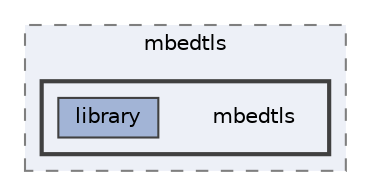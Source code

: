 digraph "build/esp-idf/mbedtls/mbedtls"
{
 // LATEX_PDF_SIZE
  bgcolor="transparent";
  edge [fontname=Helvetica,fontsize=10,labelfontname=Helvetica,labelfontsize=10];
  node [fontname=Helvetica,fontsize=10,shape=box,height=0.2,width=0.4];
  compound=true
  subgraph clusterdir_2d8cd51e8485dc4719e06ff2a2be0684 {
    graph [ bgcolor="#edf0f7", pencolor="grey50", label="mbedtls", fontname=Helvetica,fontsize=10 style="filled,dashed", URL="dir_2d8cd51e8485dc4719e06ff2a2be0684.html",tooltip=""]
  subgraph clusterdir_c8e4a6cd3babdd6fce1630fe3d091130 {
    graph [ bgcolor="#edf0f7", pencolor="grey25", label="", fontname=Helvetica,fontsize=10 style="filled,bold", URL="dir_c8e4a6cd3babdd6fce1630fe3d091130.html",tooltip=""]
    dir_c8e4a6cd3babdd6fce1630fe3d091130 [shape=plaintext, label="mbedtls"];
  dir_517b432c5cc8121204403a5913445cf4 [label="library", fillcolor="#a2b4d6", color="grey25", style="filled", URL="dir_517b432c5cc8121204403a5913445cf4.html",tooltip=""];
  }
  }
}
